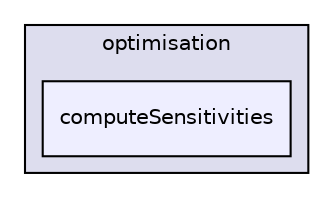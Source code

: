 digraph "applications/utilities/postProcessing/optimisation/computeSensitivities" {
  bgcolor=transparent;
  compound=true
  node [ fontsize="10", fontname="Helvetica"];
  edge [ labelfontsize="10", labelfontname="Helvetica"];
  subgraph clusterdir_f60f4f731e7d258de70031681d144881 {
    graph [ bgcolor="#ddddee", pencolor="black", label="optimisation" fontname="Helvetica", fontsize="10", URL="dir_f60f4f731e7d258de70031681d144881.html"]
  dir_a6913a323f6c4f299d03b7fd783c720a [shape=box, label="computeSensitivities", style="filled", fillcolor="#eeeeff", pencolor="black", URL="dir_a6913a323f6c4f299d03b7fd783c720a.html"];
  }
}
